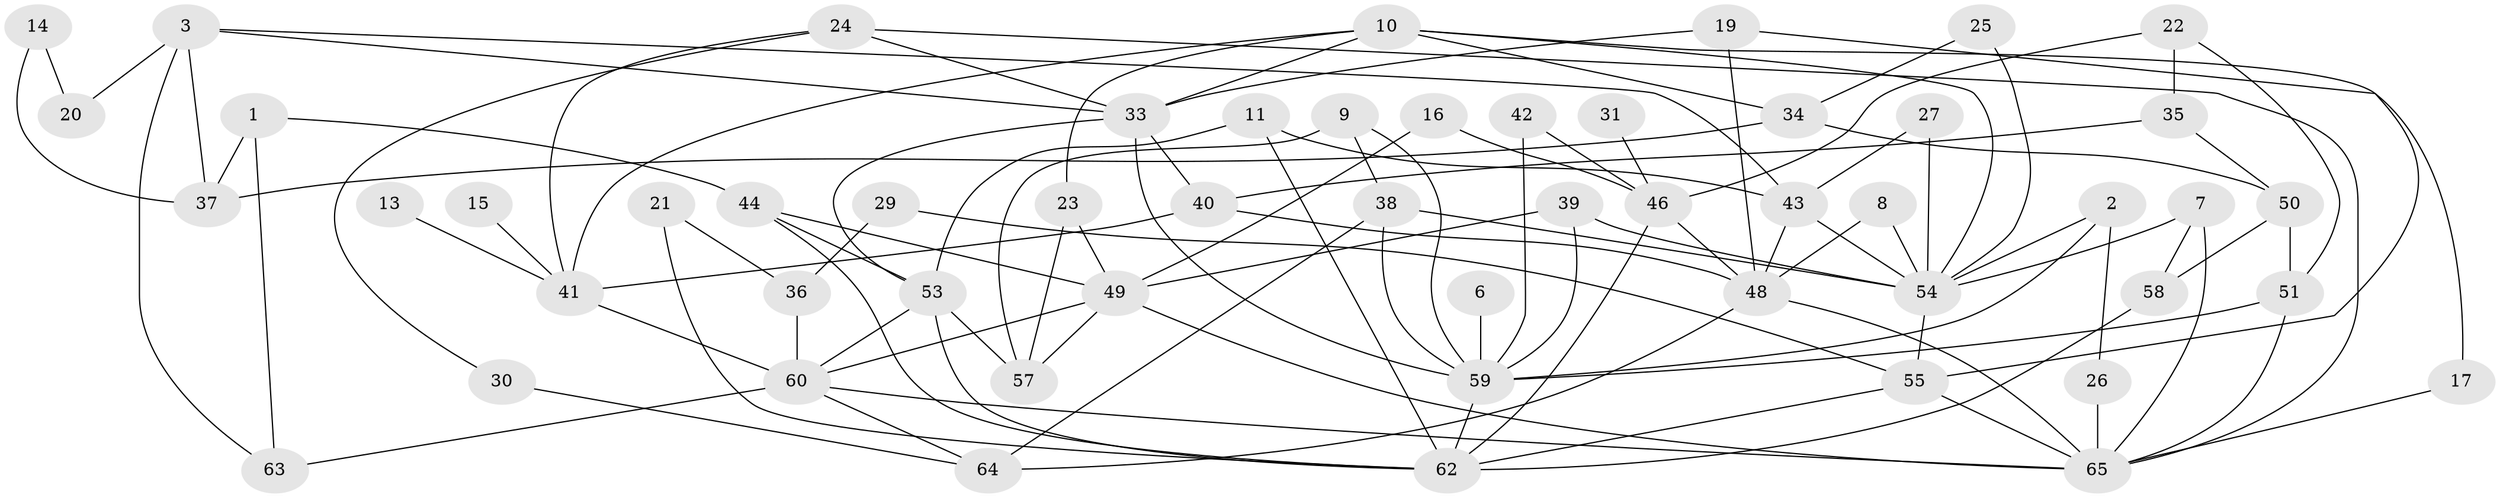 // original degree distribution, {4: 0.11538461538461539, 2: 0.27692307692307694, 1: 0.16153846153846155, 3: 0.2846153846153846, 6: 0.038461538461538464, 0: 0.06153846153846154, 7: 0.023076923076923078, 5: 0.038461538461538464}
// Generated by graph-tools (version 1.1) at 2025/49/03/09/25 03:49:07]
// undirected, 54 vertices, 105 edges
graph export_dot {
graph [start="1"]
  node [color=gray90,style=filled];
  1;
  2;
  3;
  6;
  7;
  8;
  9;
  10;
  11;
  13;
  14;
  15;
  16;
  17;
  19;
  20;
  21;
  22;
  23;
  24;
  25;
  26;
  27;
  29;
  30;
  31;
  33;
  34;
  35;
  36;
  37;
  38;
  39;
  40;
  41;
  42;
  43;
  44;
  46;
  48;
  49;
  50;
  51;
  53;
  54;
  55;
  57;
  58;
  59;
  60;
  62;
  63;
  64;
  65;
  1 -- 37 [weight=1.0];
  1 -- 44 [weight=1.0];
  1 -- 63 [weight=1.0];
  2 -- 26 [weight=1.0];
  2 -- 54 [weight=1.0];
  2 -- 59 [weight=1.0];
  3 -- 20 [weight=1.0];
  3 -- 33 [weight=1.0];
  3 -- 37 [weight=1.0];
  3 -- 43 [weight=1.0];
  3 -- 63 [weight=1.0];
  6 -- 59 [weight=1.0];
  7 -- 54 [weight=1.0];
  7 -- 58 [weight=1.0];
  7 -- 65 [weight=1.0];
  8 -- 48 [weight=1.0];
  8 -- 54 [weight=1.0];
  9 -- 38 [weight=1.0];
  9 -- 57 [weight=1.0];
  9 -- 59 [weight=1.0];
  10 -- 17 [weight=1.0];
  10 -- 23 [weight=1.0];
  10 -- 33 [weight=1.0];
  10 -- 34 [weight=1.0];
  10 -- 41 [weight=1.0];
  10 -- 54 [weight=1.0];
  11 -- 43 [weight=1.0];
  11 -- 53 [weight=1.0];
  11 -- 62 [weight=1.0];
  13 -- 41 [weight=1.0];
  14 -- 20 [weight=1.0];
  14 -- 37 [weight=1.0];
  15 -- 41 [weight=1.0];
  16 -- 46 [weight=1.0];
  16 -- 49 [weight=1.0];
  17 -- 65 [weight=1.0];
  19 -- 33 [weight=1.0];
  19 -- 48 [weight=1.0];
  19 -- 55 [weight=1.0];
  21 -- 36 [weight=1.0];
  21 -- 62 [weight=1.0];
  22 -- 35 [weight=1.0];
  22 -- 46 [weight=1.0];
  22 -- 51 [weight=1.0];
  23 -- 49 [weight=1.0];
  23 -- 57 [weight=1.0];
  24 -- 30 [weight=1.0];
  24 -- 33 [weight=1.0];
  24 -- 41 [weight=1.0];
  24 -- 65 [weight=1.0];
  25 -- 34 [weight=1.0];
  25 -- 54 [weight=1.0];
  26 -- 65 [weight=1.0];
  27 -- 43 [weight=1.0];
  27 -- 54 [weight=1.0];
  29 -- 36 [weight=1.0];
  29 -- 55 [weight=1.0];
  30 -- 64 [weight=1.0];
  31 -- 46 [weight=1.0];
  33 -- 40 [weight=1.0];
  33 -- 53 [weight=1.0];
  33 -- 59 [weight=1.0];
  34 -- 37 [weight=1.0];
  34 -- 50 [weight=1.0];
  35 -- 40 [weight=1.0];
  35 -- 50 [weight=1.0];
  36 -- 60 [weight=1.0];
  38 -- 54 [weight=1.0];
  38 -- 59 [weight=1.0];
  38 -- 64 [weight=1.0];
  39 -- 49 [weight=1.0];
  39 -- 54 [weight=1.0];
  39 -- 59 [weight=1.0];
  40 -- 41 [weight=1.0];
  40 -- 48 [weight=1.0];
  41 -- 60 [weight=1.0];
  42 -- 46 [weight=1.0];
  42 -- 59 [weight=1.0];
  43 -- 48 [weight=1.0];
  43 -- 54 [weight=1.0];
  44 -- 49 [weight=1.0];
  44 -- 53 [weight=1.0];
  44 -- 62 [weight=1.0];
  46 -- 48 [weight=1.0];
  46 -- 62 [weight=1.0];
  48 -- 64 [weight=1.0];
  48 -- 65 [weight=1.0];
  49 -- 57 [weight=1.0];
  49 -- 60 [weight=1.0];
  49 -- 65 [weight=1.0];
  50 -- 51 [weight=1.0];
  50 -- 58 [weight=1.0];
  51 -- 59 [weight=1.0];
  51 -- 65 [weight=1.0];
  53 -- 57 [weight=1.0];
  53 -- 60 [weight=1.0];
  53 -- 62 [weight=1.0];
  54 -- 55 [weight=1.0];
  55 -- 62 [weight=1.0];
  55 -- 65 [weight=1.0];
  58 -- 62 [weight=1.0];
  59 -- 62 [weight=1.0];
  60 -- 63 [weight=1.0];
  60 -- 64 [weight=1.0];
  60 -- 65 [weight=1.0];
}
